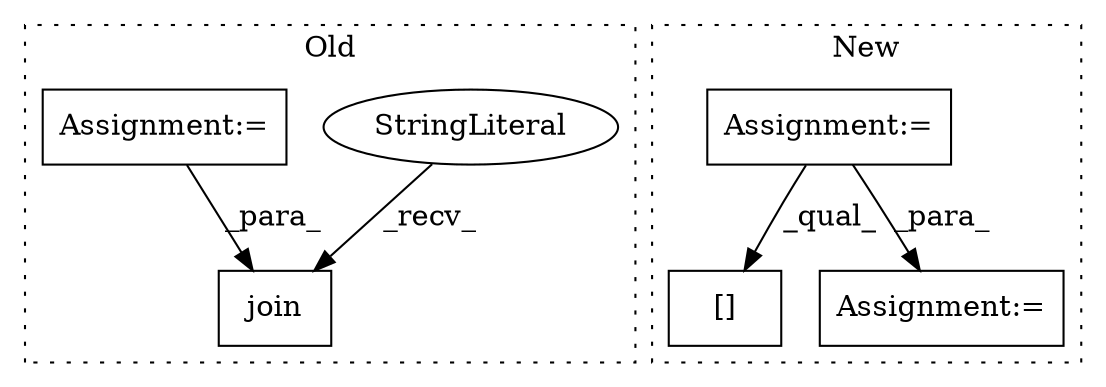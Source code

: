 digraph G {
subgraph cluster0 {
1 [label="join" a="32" s="4327,4338" l="5,1" shape="box"];
3 [label="StringLiteral" a="45" s="4323" l="3" shape="ellipse"];
4 [label="Assignment:=" a="7" s="4050" l="14" shape="box"];
label = "Old";
style="dotted";
}
subgraph cluster1 {
2 [label="[]" a="2" s="3946,3997" l="12,1" shape="box"];
5 [label="Assignment:=" a="7" s="4057" l="27" shape="box"];
6 [label="Assignment:=" a="7" s="4109" l="12" shape="box"];
label = "New";
style="dotted";
}
3 -> 1 [label="_recv_"];
4 -> 1 [label="_para_"];
5 -> 6 [label="_para_"];
5 -> 2 [label="_qual_"];
}